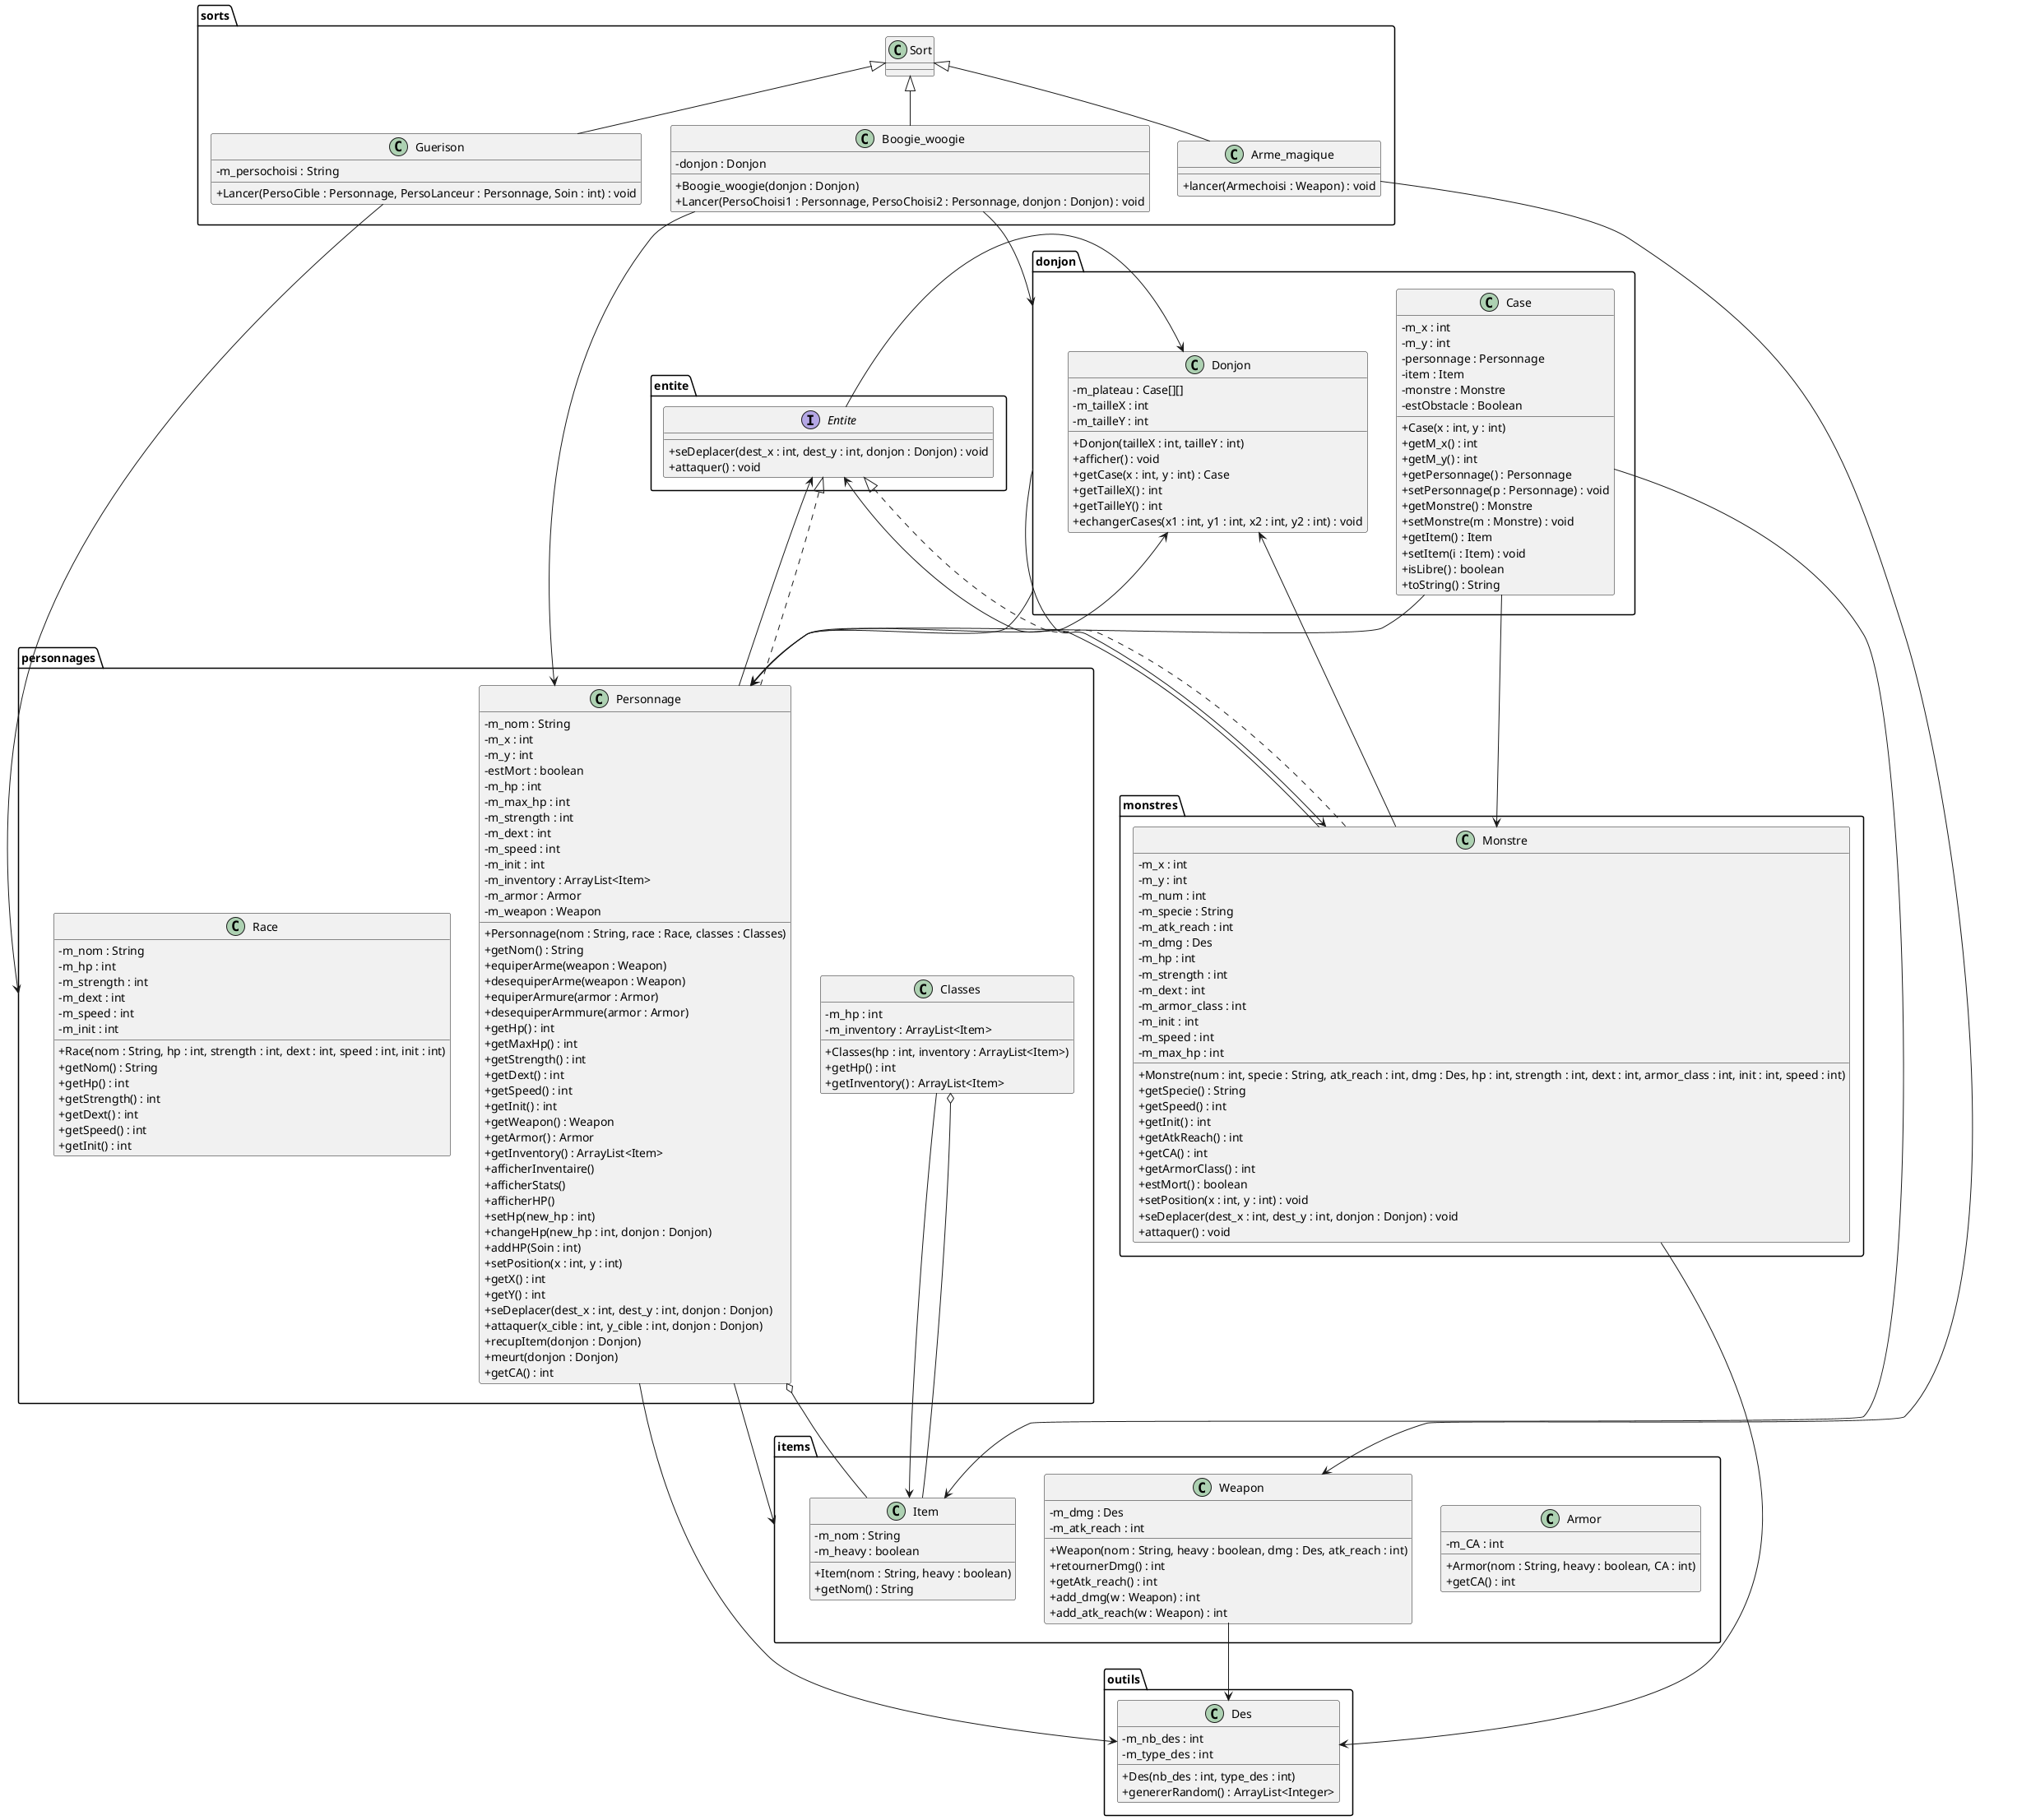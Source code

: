 @startuml
skinparam classAttributeIconSize 0

package donjon{
    class Case{
        - m_x : int
        - m_y : int
        - personnage : Personnage
        - item : Item
        - monstre : Monstre
        - estObstacle : Boolean
        + Case(x : int, y : int)
        + getM_x() : int
        + getM_y() : int
        + getPersonnage() : Personnage
        + setPersonnage(p : Personnage) : void
        + getMonstre() : Monstre
        + setMonstre(m : Monstre) : void
        + getItem() : Item
        + setItem(i : Item) : void
        + isLibre() : boolean
        + toString() : String
    }

    class Donjon{
         - m_plateau : Case[][]
         - m_tailleX : int
         - m_tailleY : int
         + Donjon(tailleX : int, tailleY : int)
         + afficher() : void
         + getCase(x : int, y : int) : Case
         + getTailleX() : int
         + getTailleY() : int
         + echangerCases(x1 : int, y1 : int, x2 : int, y2 : int) : void
    }
}

package entite{
    interface Entite{
        + seDeplacer(dest_x : int, dest_y : int, donjon : Donjon) : void
        + attaquer() : void
    }
}

package items{
    class Armor{
        - m_CA : int
        + Armor(nom : String, heavy : boolean, CA : int)
        + getCA() : int
    }

    class Item{
        - m_nom : String
        - m_heavy : boolean
        + Item(nom : String, heavy : boolean)
        + getNom() : String
    }

    class Weapon{
        - m_dmg : Des
        - m_atk_reach : int
        + Weapon(nom : String, heavy : boolean, dmg : Des, atk_reach : int)
        + retournerDmg() : int
        + getAtk_reach() : int
        + add_dmg(w : Weapon) : int
        + add_atk_reach(w : Weapon) : int
    }
}

package monstres{
    class Monstre{
        - m_x : int
        - m_y : int
        - m_num : int
        - m_specie : String
        - m_atk_reach : int
        - m_dmg : Des
        - m_hp : int
        - m_strength : int
        - m_dext : int
        - m_armor_class : int
        - m_init : int
        - m_speed : int
        - m_max_hp : int
        + Monstre(num : int, specie : String, atk_reach : int, dmg : Des, hp : int, strength : int, dext : int, armor_class : int, init : int, speed : int)
        + getSpecie() : String
        + getSpeed() : int
        + getInit() : int
        + getAtkReach() : int
        + getCA() : int
        + getArmorClass() : int
        + estMort() : boolean
        + setPosition(x : int, y : int) : void
        + seDeplacer(dest_x : int, dest_y : int, donjon : Donjon) : void
        + attaquer() : void
    }
}

package outils{
    class Des{
        - m_nb_des : int
        - m_type_des : int
        + Des(nb_des : int, type_des : int)
        + genererRandom() : ArrayList<Integer>
    }
}

package personnages{
    class Classes{
        - m_hp : int
        - m_inventory : ArrayList<Item>
        + Classes(hp : int, inventory : ArrayList<Item>)
        + getHp() : int
        + getInventory() : ArrayList<Item>
    }

    class Personnage{
            - m_nom : String
            - m_x : int
            - m_y : int
            - estMort : boolean
            - m_hp : int
            - m_max_hp : int
            - m_strength : int
            - m_dext : int
            - m_speed : int
            - m_init : int
            - m_inventory : ArrayList<Item>
            - m_armor : Armor
            - m_weapon : Weapon
            + Personnage(nom : String, race : Race, classes : Classes)
            + getNom() : String
            + equiperArme(weapon : Weapon)
            + desequiperArme(weapon : Weapon)
            + equiperArmure(armor : Armor)
            + desequiperArmmure(armor : Armor)
            + getHp() : int
            + getMaxHp() : int
            + getStrength() : int
            + getDext() : int
            + getSpeed() : int
            + getInit() : int
            + getWeapon() : Weapon
            + getArmor() : Armor
            + getInventory() : ArrayList<Item>
            + afficherInventaire()
            + afficherStats()
            + afficherHP()
            + setHp(new_hp : int)
            + changeHp(new_hp : int, donjon : Donjon)
            + addHP(Soin : int)
            + setPosition(x : int, y : int)
            + getX() : int
            + getY() : int
            + seDeplacer(dest_x : int, dest_y : int, donjon : Donjon)
            + attaquer(x_cible : int, y_cible : int, donjon : Donjon)
            + recupItem(donjon : Donjon)
            + meurt(donjon : Donjon)
            + getCA() : int
    }

    class Race{
        - m_nom : String
        - m_hp : int
        - m_strength : int
        - m_dext : int
        - m_speed : int
        - m_init : int
        + Race(nom : String, hp : int, strength : int, dext : int, speed : int, init : int)
        + getNom() : String
        + getHp() : int
        + getStrength() : int
        + getDext() : int
        + getSpeed() : int
        + getInit() : int
    }
}

package sorts{
    class Arme_magique{
        + lancer(Armechoisi : Weapon) : void
    }

    class Boogie_woogie{
        - donjon : Donjon
        + Boogie_woogie(donjon : Donjon)
        + Lancer(PersoChoisi1 : Personnage, PersoChoisi2 : Personnage, donjon : Donjon) : void
    }

    class Guerison{
        - m_persochoisi : String
        + Lancer(PersoCible : Personnage, PersoLanceur : Personnage, Soin : int) : void
    }

    class Sort{
    }
}
' Association
Case --> Personnage
Case --> Item
Case --> Monstre

donjon --> Personnage
donjon --> Monstre

Entite --> Donjon

Weapon --> Des

Monstre --> Entite
Monstre --> Des
Monstre --> Donjon

Classes --> Item

Personnage --> Donjon
Personnage --> items
Personnage --> Entite
Personnage --> Des

Arme_magique --> Weapon

Boogie_woogie --> Personnage
Boogie_woogie -->donjon

Guerison --> personnages

' Heritages
Entite <|.. Personnage
Entite <|.. Monstre

Sort <|-- Arme_magique
Sort <|-- Boogie_woogie
Sort <|-- Guerison

' Agregation
Personnage o-- Item
Classes o-- Item

@enduml